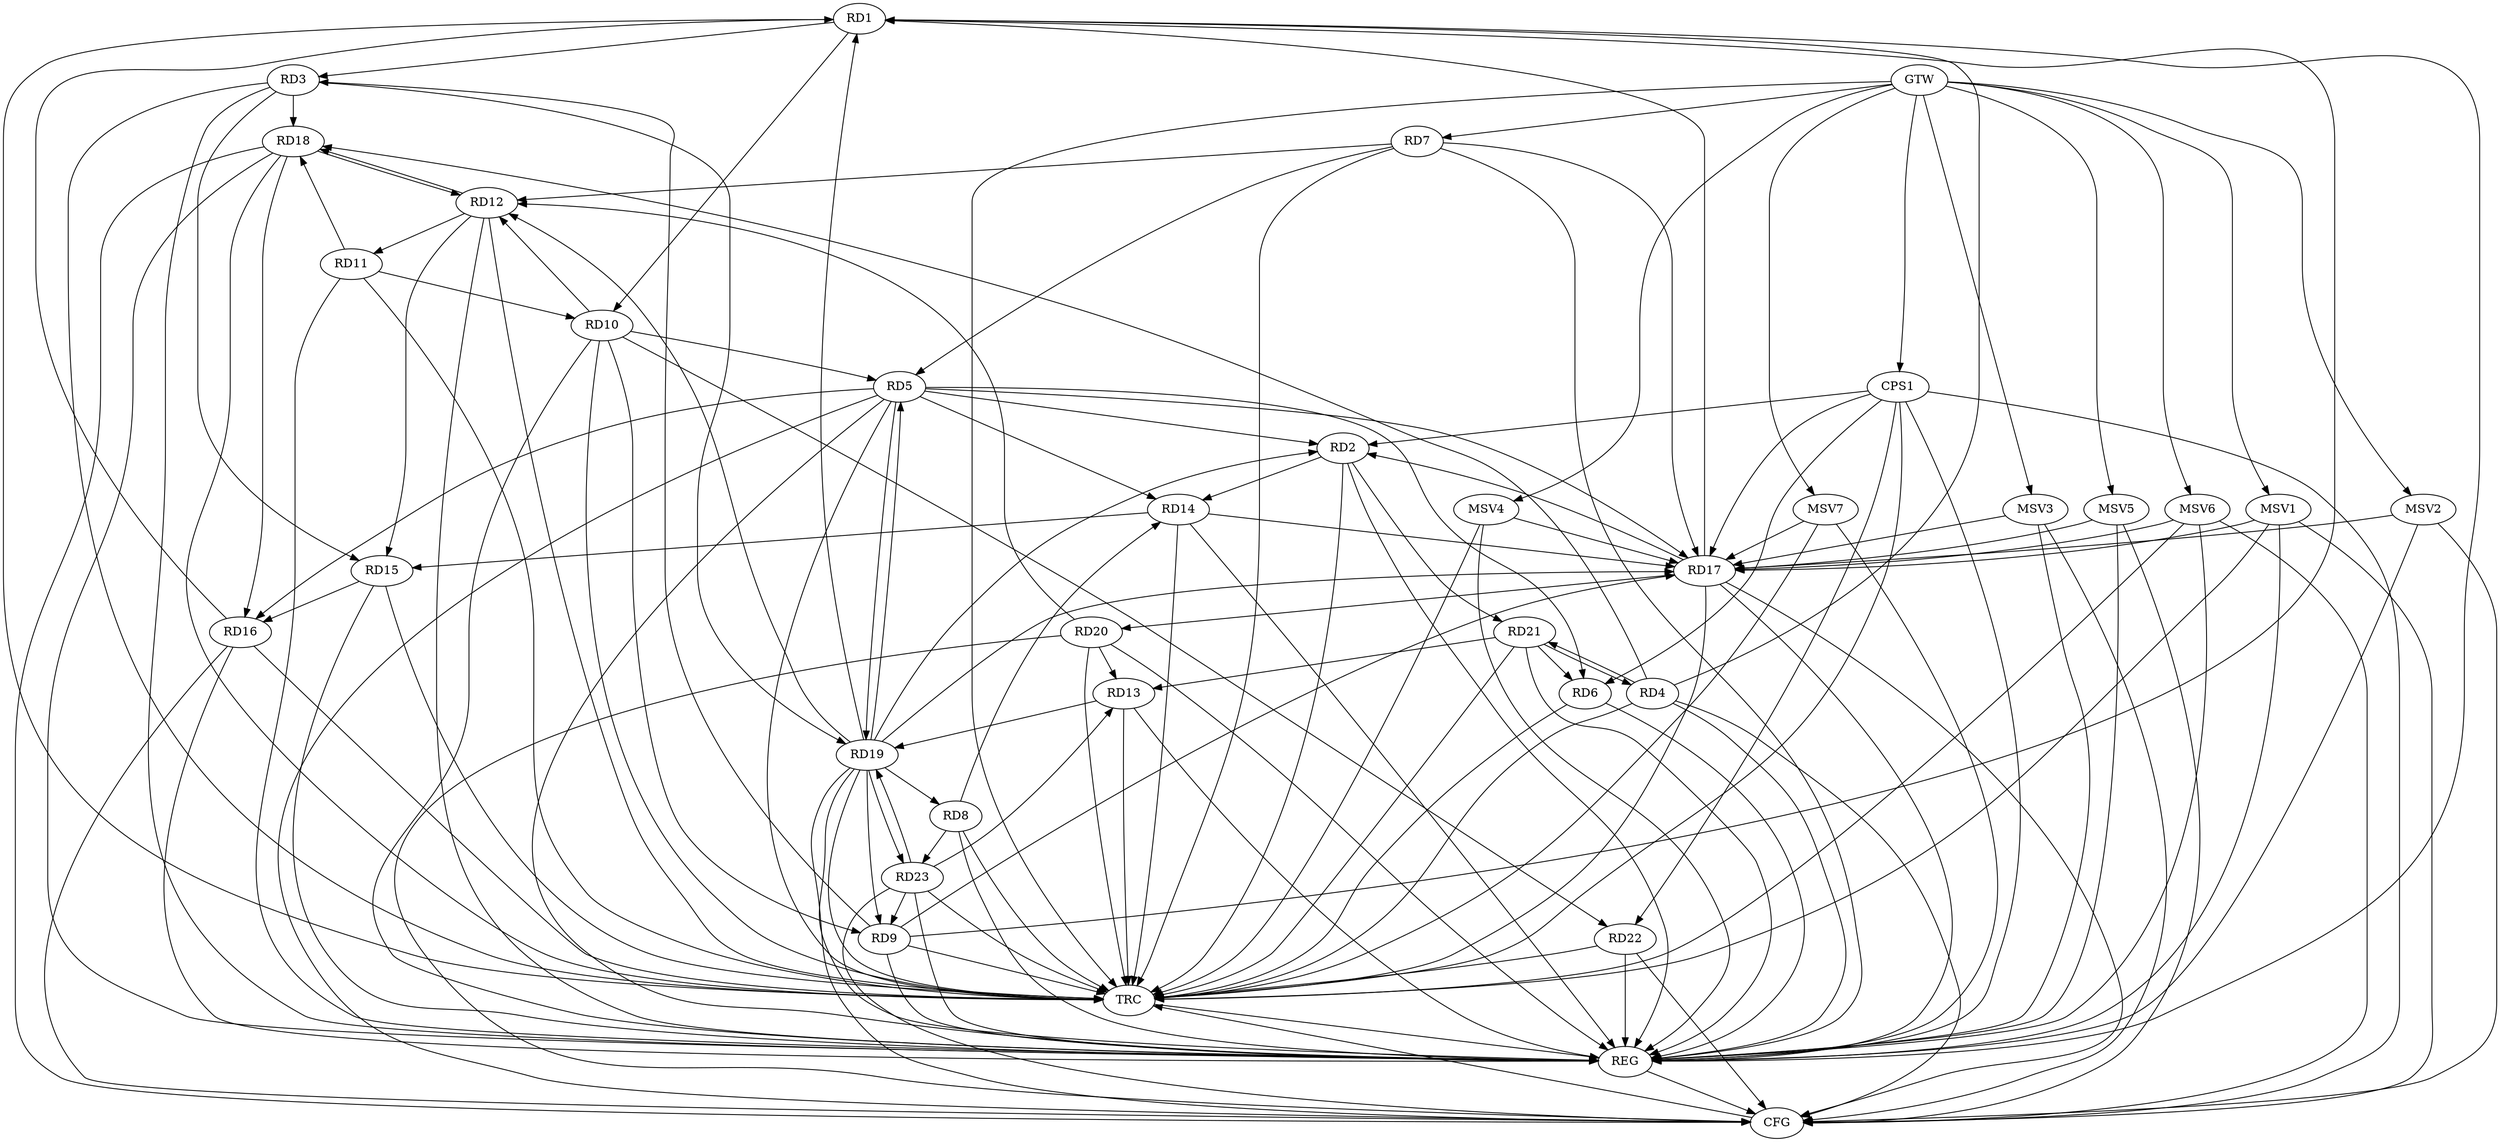 strict digraph G {
  RD1 [ label="RD1" ];
  RD2 [ label="RD2" ];
  RD3 [ label="RD3" ];
  RD4 [ label="RD4" ];
  RD5 [ label="RD5" ];
  RD6 [ label="RD6" ];
  RD7 [ label="RD7" ];
  RD8 [ label="RD8" ];
  RD9 [ label="RD9" ];
  RD10 [ label="RD10" ];
  RD11 [ label="RD11" ];
  RD12 [ label="RD12" ];
  RD13 [ label="RD13" ];
  RD14 [ label="RD14" ];
  RD15 [ label="RD15" ];
  RD16 [ label="RD16" ];
  RD17 [ label="RD17" ];
  RD18 [ label="RD18" ];
  RD19 [ label="RD19" ];
  RD20 [ label="RD20" ];
  RD21 [ label="RD21" ];
  RD22 [ label="RD22" ];
  RD23 [ label="RD23" ];
  CPS1 [ label="CPS1" ];
  GTW [ label="GTW" ];
  REG [ label="REG" ];
  CFG [ label="CFG" ];
  TRC [ label="TRC" ];
  MSV1 [ label="MSV1" ];
  MSV2 [ label="MSV2" ];
  MSV3 [ label="MSV3" ];
  MSV4 [ label="MSV4" ];
  MSV5 [ label="MSV5" ];
  MSV6 [ label="MSV6" ];
  MSV7 [ label="MSV7" ];
  RD1 -> RD3;
  RD4 -> RD1;
  RD9 -> RD1;
  RD1 -> RD10;
  RD16 -> RD1;
  RD17 -> RD1;
  RD19 -> RD1;
  RD5 -> RD2;
  RD2 -> RD14;
  RD17 -> RD2;
  RD19 -> RD2;
  RD2 -> RD21;
  RD9 -> RD3;
  RD3 -> RD15;
  RD3 -> RD18;
  RD3 -> RD19;
  RD4 -> RD18;
  RD4 -> RD21;
  RD21 -> RD4;
  RD5 -> RD6;
  RD7 -> RD5;
  RD10 -> RD5;
  RD5 -> RD14;
  RD5 -> RD16;
  RD5 -> RD17;
  RD5 -> RD19;
  RD19 -> RD5;
  RD21 -> RD6;
  RD7 -> RD12;
  RD7 -> RD17;
  RD8 -> RD14;
  RD19 -> RD8;
  RD8 -> RD23;
  RD10 -> RD9;
  RD9 -> RD17;
  RD19 -> RD9;
  RD23 -> RD9;
  RD11 -> RD10;
  RD10 -> RD12;
  RD10 -> RD22;
  RD12 -> RD11;
  RD11 -> RD18;
  RD12 -> RD15;
  RD12 -> RD18;
  RD18 -> RD12;
  RD19 -> RD12;
  RD20 -> RD12;
  RD13 -> RD19;
  RD20 -> RD13;
  RD21 -> RD13;
  RD23 -> RD13;
  RD14 -> RD15;
  RD14 -> RD17;
  RD15 -> RD16;
  RD18 -> RD16;
  RD19 -> RD17;
  RD17 -> RD20;
  RD19 -> RD23;
  RD23 -> RD19;
  CPS1 -> RD6;
  CPS1 -> RD22;
  CPS1 -> RD17;
  CPS1 -> RD2;
  GTW -> RD7;
  GTW -> CPS1;
  RD1 -> REG;
  RD2 -> REG;
  RD3 -> REG;
  RD4 -> REG;
  RD5 -> REG;
  RD6 -> REG;
  RD7 -> REG;
  RD8 -> REG;
  RD9 -> REG;
  RD10 -> REG;
  RD11 -> REG;
  RD12 -> REG;
  RD13 -> REG;
  RD14 -> REG;
  RD15 -> REG;
  RD16 -> REG;
  RD17 -> REG;
  RD18 -> REG;
  RD19 -> REG;
  RD20 -> REG;
  RD21 -> REG;
  RD22 -> REG;
  RD23 -> REG;
  CPS1 -> REG;
  RD18 -> CFG;
  RD23 -> CFG;
  RD16 -> CFG;
  RD5 -> CFG;
  RD20 -> CFG;
  CPS1 -> CFG;
  RD19 -> CFG;
  RD17 -> CFG;
  RD4 -> CFG;
  RD22 -> CFG;
  REG -> CFG;
  RD1 -> TRC;
  RD2 -> TRC;
  RD3 -> TRC;
  RD4 -> TRC;
  RD5 -> TRC;
  RD6 -> TRC;
  RD7 -> TRC;
  RD8 -> TRC;
  RD9 -> TRC;
  RD10 -> TRC;
  RD11 -> TRC;
  RD12 -> TRC;
  RD13 -> TRC;
  RD14 -> TRC;
  RD15 -> TRC;
  RD16 -> TRC;
  RD17 -> TRC;
  RD18 -> TRC;
  RD19 -> TRC;
  RD20 -> TRC;
  RD21 -> TRC;
  RD22 -> TRC;
  RD23 -> TRC;
  CPS1 -> TRC;
  GTW -> TRC;
  CFG -> TRC;
  TRC -> REG;
  MSV1 -> RD17;
  GTW -> MSV1;
  MSV1 -> REG;
  MSV1 -> TRC;
  MSV1 -> CFG;
  MSV2 -> RD17;
  GTW -> MSV2;
  MSV2 -> REG;
  MSV2 -> CFG;
  MSV3 -> RD17;
  MSV4 -> RD17;
  GTW -> MSV3;
  MSV3 -> REG;
  MSV3 -> CFG;
  GTW -> MSV4;
  MSV4 -> REG;
  MSV4 -> TRC;
  MSV5 -> RD17;
  GTW -> MSV5;
  MSV5 -> REG;
  MSV5 -> CFG;
  MSV6 -> RD17;
  GTW -> MSV6;
  MSV6 -> REG;
  MSV6 -> TRC;
  MSV6 -> CFG;
  MSV7 -> RD17;
  GTW -> MSV7;
  MSV7 -> REG;
  MSV7 -> TRC;
}
